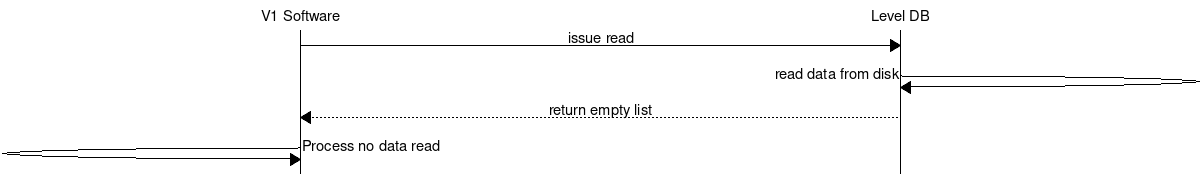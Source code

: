 // diagram for upgrade_downgrade_specs.md
//
// Upgrade/Downgrade Scenario 4 diagram
//
// This diagram is generated by mscgen
// which can be installed on ubuntu by
// sudo apt-get install mscgen
msc {

	// Image defaults
	width="1200", wordwraparcs="1";

	// declare objects
	// This is a cluster with 3 nodes for exposition purposes
	"V1 Software", "Level DB";

	"V1 Software" => "Level DB" [label="issue read"];

	"Level DB"    => "Level DB" [label="read data from disk"];

	"Level DB"    >> "V1 Software" [label="return empty list"];

	"V1 Software" => "V1 Software" [label="Process no data read"];

}